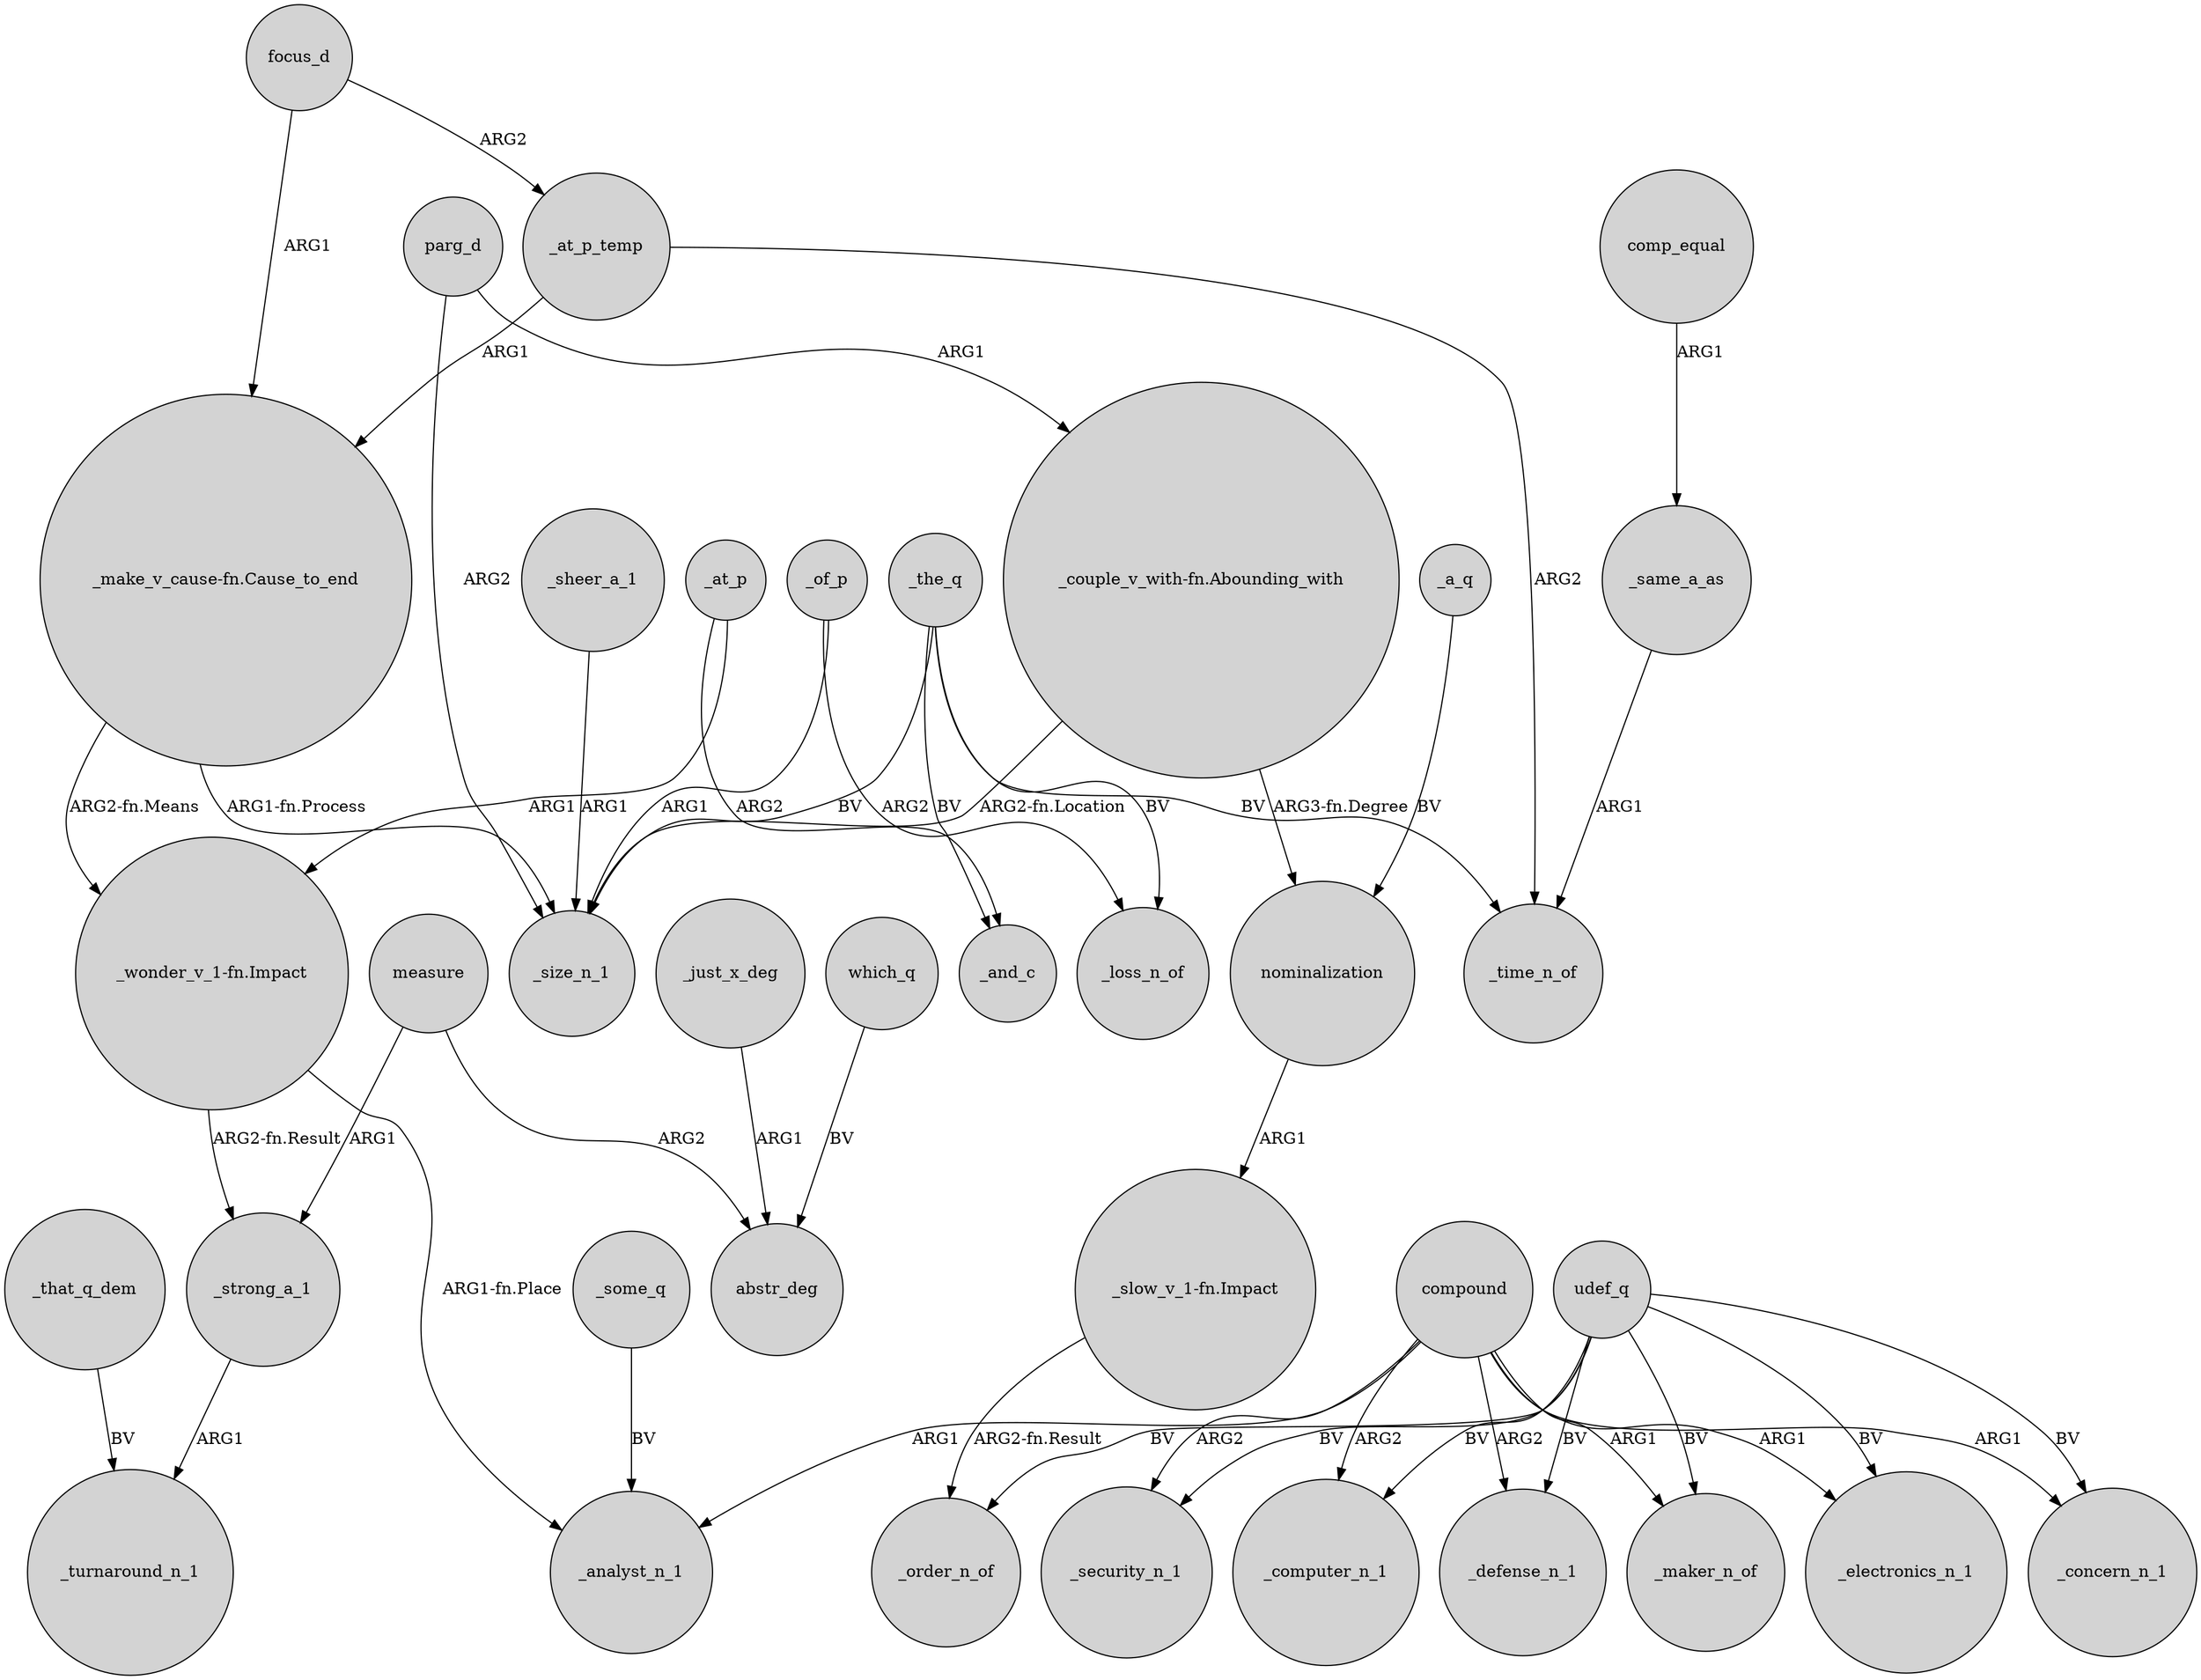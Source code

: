 digraph {
	node [shape=circle style=filled]
	parg_d -> "_couple_v_with-fn.Abounding_with" [label=ARG1]
	focus_d -> "_make_v_cause-fn.Cause_to_end" [label=ARG1]
	_a_q -> nominalization [label=BV]
	_some_q -> _analyst_n_1 [label=BV]
	compound -> _electronics_n_1 [label=ARG1]
	_the_q -> _and_c [label=BV]
	"_wonder_v_1-fn.Impact" -> _analyst_n_1 [label="ARG1-fn.Place"]
	_that_q_dem -> _turnaround_n_1 [label=BV]
	_the_q -> _loss_n_of [label=BV]
	udef_q -> _order_n_of [label=BV]
	compound -> _computer_n_1 [label=ARG2]
	udef_q -> _electronics_n_1 [label=BV]
	_of_p -> _loss_n_of [label=ARG2]
	"_couple_v_with-fn.Abounding_with" -> nominalization [label="ARG3-fn.Degree"]
	"_wonder_v_1-fn.Impact" -> _strong_a_1 [label="ARG2-fn.Result"]
	udef_q -> _defense_n_1 [label=BV]
	udef_q -> _security_n_1 [label=BV]
	udef_q -> _maker_n_of [label=BV]
	_same_a_as -> _time_n_of [label=ARG1]
	_sheer_a_1 -> _size_n_1 [label=ARG1]
	_just_x_deg -> abstr_deg [label=ARG1]
	parg_d -> _size_n_1 [label=ARG2]
	_at_p -> _and_c [label=ARG2]
	_at_p -> "_wonder_v_1-fn.Impact" [label=ARG1]
	compound -> _analyst_n_1 [label=ARG1]
	_at_p_temp -> _time_n_of [label=ARG2]
	_the_q -> _time_n_of [label=BV]
	nominalization -> "_slow_v_1-fn.Impact" [label=ARG1]
	udef_q -> _computer_n_1 [label=BV]
	compound -> _concern_n_1 [label=ARG1]
	measure -> _strong_a_1 [label=ARG1]
	"_slow_v_1-fn.Impact" -> _order_n_of [label="ARG2-fn.Result"]
	which_q -> abstr_deg [label=BV]
	measure -> abstr_deg [label=ARG2]
	_of_p -> _size_n_1 [label=ARG1]
	_at_p_temp -> "_make_v_cause-fn.Cause_to_end" [label=ARG1]
	"_make_v_cause-fn.Cause_to_end" -> "_wonder_v_1-fn.Impact" [label="ARG2-fn.Means"]
	compound -> _maker_n_of [label=ARG1]
	udef_q -> _concern_n_1 [label=BV]
	focus_d -> _at_p_temp [label=ARG2]
	_strong_a_1 -> _turnaround_n_1 [label=ARG1]
	compound -> _defense_n_1 [label=ARG2]
	"_make_v_cause-fn.Cause_to_end" -> _size_n_1 [label="ARG1-fn.Process"]
	compound -> _security_n_1 [label=ARG2]
	comp_equal -> _same_a_as [label=ARG1]
	_the_q -> _size_n_1 [label=BV]
	"_couple_v_with-fn.Abounding_with" -> _size_n_1 [label="ARG2-fn.Location"]
}
